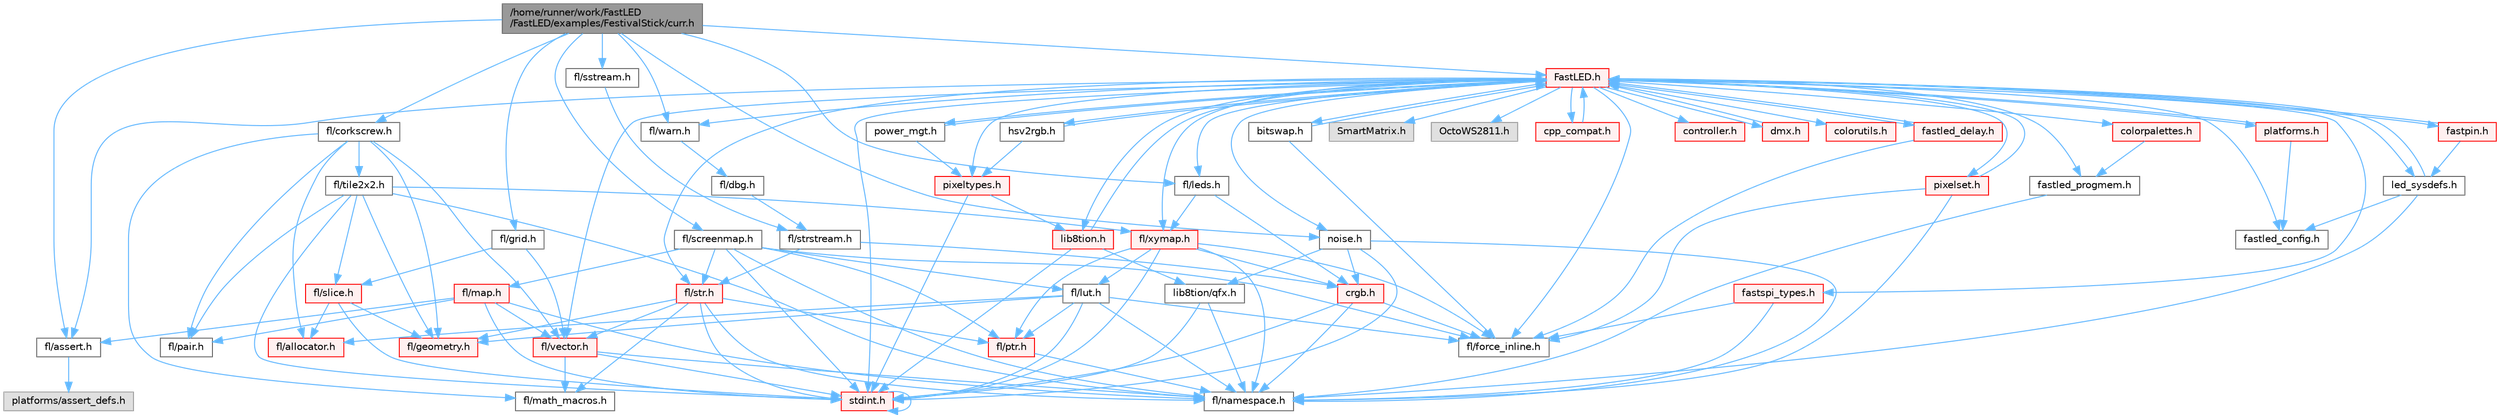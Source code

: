 digraph "/home/runner/work/FastLED/FastLED/examples/FestivalStick/curr.h"
{
 // INTERACTIVE_SVG=YES
 // LATEX_PDF_SIZE
  bgcolor="transparent";
  edge [fontname=Helvetica,fontsize=10,labelfontname=Helvetica,labelfontsize=10];
  node [fontname=Helvetica,fontsize=10,shape=box,height=0.2,width=0.4];
  Node1 [id="Node000001",label="/home/runner/work/FastLED\l/FastLED/examples/FestivalStick/curr.h",height=0.2,width=0.4,color="gray40", fillcolor="grey60", style="filled", fontcolor="black",tooltip=" "];
  Node1 -> Node2 [id="edge1_Node000001_Node000002",color="steelblue1",style="solid",tooltip=" "];
  Node2 [id="Node000002",label="fl/assert.h",height=0.2,width=0.4,color="grey40", fillcolor="white", style="filled",URL="$dc/da7/assert_8h.html",tooltip=" "];
  Node2 -> Node3 [id="edge2_Node000002_Node000003",color="steelblue1",style="solid",tooltip=" "];
  Node3 [id="Node000003",label="platforms/assert_defs.h",height=0.2,width=0.4,color="grey60", fillcolor="#E0E0E0", style="filled",tooltip=" "];
  Node1 -> Node4 [id="edge3_Node000001_Node000004",color="steelblue1",style="solid",tooltip=" "];
  Node4 [id="Node000004",label="fl/corkscrew.h",height=0.2,width=0.4,color="grey40", fillcolor="white", style="filled",URL="$d1/dd4/src_2fl_2corkscrew_8h.html",tooltip="Corkscrew projection utilities."];
  Node4 -> Node5 [id="edge4_Node000004_Node000005",color="steelblue1",style="solid",tooltip=" "];
  Node5 [id="Node000005",label="fl/allocator.h",height=0.2,width=0.4,color="red", fillcolor="#FFF0F0", style="filled",URL="$da/da9/allocator_8h.html",tooltip=" "];
  Node4 -> Node11 [id="edge5_Node000004_Node000011",color="steelblue1",style="solid",tooltip=" "];
  Node11 [id="Node000011",label="fl/geometry.h",height=0.2,width=0.4,color="red", fillcolor="#FFF0F0", style="filled",URL="$d4/d67/geometry_8h.html",tooltip=" "];
  Node4 -> Node16 [id="edge6_Node000004_Node000016",color="steelblue1",style="solid",tooltip=" "];
  Node16 [id="Node000016",label="fl/math_macros.h",height=0.2,width=0.4,color="grey40", fillcolor="white", style="filled",URL="$d8/db8/math__macros_8h.html",tooltip=" "];
  Node4 -> Node28 [id="edge7_Node000004_Node000028",color="steelblue1",style="solid",tooltip=" "];
  Node28 [id="Node000028",label="fl/pair.h",height=0.2,width=0.4,color="grey40", fillcolor="white", style="filled",URL="$d3/d41/pair_8h.html",tooltip=" "];
  Node4 -> Node29 [id="edge8_Node000004_Node000029",color="steelblue1",style="solid",tooltip=" "];
  Node29 [id="Node000029",label="fl/tile2x2.h",height=0.2,width=0.4,color="grey40", fillcolor="white", style="filled",URL="$d2/db4/tile2x2_8h.html",tooltip=" "];
  Node29 -> Node10 [id="edge9_Node000029_Node000010",color="steelblue1",style="solid",tooltip=" "];
  Node10 [id="Node000010",label="stdint.h",height=0.2,width=0.4,color="red", fillcolor="#FFF0F0", style="filled",URL="$df/dd8/stdint_8h.html",tooltip=" "];
  Node10 -> Node10 [id="edge10_Node000010_Node000010",color="steelblue1",style="solid",tooltip=" "];
  Node29 -> Node11 [id="edge11_Node000029_Node000011",color="steelblue1",style="solid",tooltip=" "];
  Node29 -> Node17 [id="edge12_Node000029_Node000017",color="steelblue1",style="solid",tooltip=" "];
  Node17 [id="Node000017",label="fl/namespace.h",height=0.2,width=0.4,color="grey40", fillcolor="white", style="filled",URL="$df/d2a/namespace_8h.html",tooltip="Implements the FastLED namespace macros."];
  Node29 -> Node28 [id="edge13_Node000029_Node000028",color="steelblue1",style="solid",tooltip=" "];
  Node29 -> Node30 [id="edge14_Node000029_Node000030",color="steelblue1",style="solid",tooltip=" "];
  Node30 [id="Node000030",label="fl/slice.h",height=0.2,width=0.4,color="red", fillcolor="#FFF0F0", style="filled",URL="$d0/d48/slice_8h.html",tooltip=" "];
  Node30 -> Node10 [id="edge15_Node000030_Node000010",color="steelblue1",style="solid",tooltip=" "];
  Node30 -> Node11 [id="edge16_Node000030_Node000011",color="steelblue1",style="solid",tooltip=" "];
  Node30 -> Node5 [id="edge17_Node000030_Node000005",color="steelblue1",style="solid",tooltip=" "];
  Node29 -> Node31 [id="edge18_Node000029_Node000031",color="steelblue1",style="solid",tooltip=" "];
  Node31 [id="Node000031",label="fl/xymap.h",height=0.2,width=0.4,color="red", fillcolor="#FFF0F0", style="filled",URL="$da/d61/xymap_8h.html",tooltip=" "];
  Node31 -> Node10 [id="edge19_Node000031_Node000010",color="steelblue1",style="solid",tooltip=" "];
  Node31 -> Node32 [id="edge20_Node000031_Node000032",color="steelblue1",style="solid",tooltip=" "];
  Node32 [id="Node000032",label="crgb.h",height=0.2,width=0.4,color="red", fillcolor="#FFF0F0", style="filled",URL="$db/dd1/crgb_8h.html",tooltip="Defines the red, green, and blue (RGB) pixel struct."];
  Node32 -> Node10 [id="edge21_Node000032_Node000010",color="steelblue1",style="solid",tooltip=" "];
  Node32 -> Node17 [id="edge22_Node000032_Node000017",color="steelblue1",style="solid",tooltip=" "];
  Node32 -> Node14 [id="edge23_Node000032_Node000014",color="steelblue1",style="solid",tooltip=" "];
  Node14 [id="Node000014",label="fl/force_inline.h",height=0.2,width=0.4,color="grey40", fillcolor="white", style="filled",URL="$d4/d64/force__inline_8h.html",tooltip=" "];
  Node31 -> Node14 [id="edge24_Node000031_Node000014",color="steelblue1",style="solid",tooltip=" "];
  Node31 -> Node36 [id="edge25_Node000031_Node000036",color="steelblue1",style="solid",tooltip=" "];
  Node36 [id="Node000036",label="fl/lut.h",height=0.2,width=0.4,color="grey40", fillcolor="white", style="filled",URL="$db/d54/lut_8h.html",tooltip=" "];
  Node36 -> Node5 [id="edge26_Node000036_Node000005",color="steelblue1",style="solid",tooltip=" "];
  Node36 -> Node14 [id="edge27_Node000036_Node000014",color="steelblue1",style="solid",tooltip=" "];
  Node36 -> Node18 [id="edge28_Node000036_Node000018",color="steelblue1",style="solid",tooltip=" "];
  Node18 [id="Node000018",label="fl/ptr.h",height=0.2,width=0.4,color="red", fillcolor="#FFF0F0", style="filled",URL="$dd/d98/ptr_8h.html",tooltip=" "];
  Node18 -> Node17 [id="edge29_Node000018_Node000017",color="steelblue1",style="solid",tooltip=" "];
  Node36 -> Node10 [id="edge30_Node000036_Node000010",color="steelblue1",style="solid",tooltip=" "];
  Node36 -> Node11 [id="edge31_Node000036_Node000011",color="steelblue1",style="solid",tooltip=" "];
  Node36 -> Node17 [id="edge32_Node000036_Node000017",color="steelblue1",style="solid",tooltip=" "];
  Node31 -> Node17 [id="edge33_Node000031_Node000017",color="steelblue1",style="solid",tooltip=" "];
  Node31 -> Node18 [id="edge34_Node000031_Node000018",color="steelblue1",style="solid",tooltip=" "];
  Node4 -> Node24 [id="edge35_Node000004_Node000024",color="steelblue1",style="solid",tooltip=" "];
  Node24 [id="Node000024",label="fl/vector.h",height=0.2,width=0.4,color="red", fillcolor="#FFF0F0", style="filled",URL="$d6/d68/vector_8h.html",tooltip=" "];
  Node24 -> Node10 [id="edge36_Node000024_Node000010",color="steelblue1",style="solid",tooltip=" "];
  Node24 -> Node16 [id="edge37_Node000024_Node000016",color="steelblue1",style="solid",tooltip=" "];
  Node24 -> Node17 [id="edge38_Node000024_Node000017",color="steelblue1",style="solid",tooltip=" "];
  Node1 -> Node38 [id="edge39_Node000001_Node000038",color="steelblue1",style="solid",tooltip=" "];
  Node38 [id="Node000038",label="fl/grid.h",height=0.2,width=0.4,color="grey40", fillcolor="white", style="filled",URL="$da/d15/grid_8h.html",tooltip=" "];
  Node38 -> Node30 [id="edge40_Node000038_Node000030",color="steelblue1",style="solid",tooltip=" "];
  Node38 -> Node24 [id="edge41_Node000038_Node000024",color="steelblue1",style="solid",tooltip=" "];
  Node1 -> Node39 [id="edge42_Node000001_Node000039",color="steelblue1",style="solid",tooltip=" "];
  Node39 [id="Node000039",label="fl/leds.h",height=0.2,width=0.4,color="grey40", fillcolor="white", style="filled",URL="$da/d78/leds_8h.html",tooltip=" "];
  Node39 -> Node32 [id="edge43_Node000039_Node000032",color="steelblue1",style="solid",tooltip=" "];
  Node39 -> Node31 [id="edge44_Node000039_Node000031",color="steelblue1",style="solid",tooltip=" "];
  Node1 -> Node40 [id="edge45_Node000001_Node000040",color="steelblue1",style="solid",tooltip=" "];
  Node40 [id="Node000040",label="fl/screenmap.h",height=0.2,width=0.4,color="grey40", fillcolor="white", style="filled",URL="$d7/d97/screenmap_8h.html",tooltip=" "];
  Node40 -> Node10 [id="edge46_Node000040_Node000010",color="steelblue1",style="solid",tooltip=" "];
  Node40 -> Node14 [id="edge47_Node000040_Node000014",color="steelblue1",style="solid",tooltip=" "];
  Node40 -> Node36 [id="edge48_Node000040_Node000036",color="steelblue1",style="solid",tooltip=" "];
  Node40 -> Node18 [id="edge49_Node000040_Node000018",color="steelblue1",style="solid",tooltip=" "];
  Node40 -> Node41 [id="edge50_Node000040_Node000041",color="steelblue1",style="solid",tooltip=" "];
  Node41 [id="Node000041",label="fl/map.h",height=0.2,width=0.4,color="red", fillcolor="#FFF0F0", style="filled",URL="$dc/db7/map_8h.html",tooltip=" "];
  Node41 -> Node10 [id="edge51_Node000041_Node000010",color="steelblue1",style="solid",tooltip=" "];
  Node41 -> Node2 [id="edge52_Node000041_Node000002",color="steelblue1",style="solid",tooltip=" "];
  Node41 -> Node17 [id="edge53_Node000041_Node000017",color="steelblue1",style="solid",tooltip=" "];
  Node41 -> Node28 [id="edge54_Node000041_Node000028",color="steelblue1",style="solid",tooltip=" "];
  Node41 -> Node24 [id="edge55_Node000041_Node000024",color="steelblue1",style="solid",tooltip=" "];
  Node40 -> Node17 [id="edge56_Node000040_Node000017",color="steelblue1",style="solid",tooltip=" "];
  Node40 -> Node9 [id="edge57_Node000040_Node000009",color="steelblue1",style="solid",tooltip=" "];
  Node9 [id="Node000009",label="fl/str.h",height=0.2,width=0.4,color="red", fillcolor="#FFF0F0", style="filled",URL="$d1/d93/str_8h.html",tooltip=" "];
  Node9 -> Node10 [id="edge58_Node000009_Node000010",color="steelblue1",style="solid",tooltip=" "];
  Node9 -> Node11 [id="edge59_Node000009_Node000011",color="steelblue1",style="solid",tooltip=" "];
  Node9 -> Node16 [id="edge60_Node000009_Node000016",color="steelblue1",style="solid",tooltip=" "];
  Node9 -> Node17 [id="edge61_Node000009_Node000017",color="steelblue1",style="solid",tooltip=" "];
  Node9 -> Node18 [id="edge62_Node000009_Node000018",color="steelblue1",style="solid",tooltip=" "];
  Node9 -> Node24 [id="edge63_Node000009_Node000024",color="steelblue1",style="solid",tooltip=" "];
  Node1 -> Node42 [id="edge64_Node000001_Node000042",color="steelblue1",style="solid",tooltip=" "];
  Node42 [id="Node000042",label="fl/sstream.h",height=0.2,width=0.4,color="grey40", fillcolor="white", style="filled",URL="$da/da4/sstream_8h.html",tooltip=" "];
  Node42 -> Node43 [id="edge65_Node000042_Node000043",color="steelblue1",style="solid",tooltip=" "];
  Node43 [id="Node000043",label="fl/strstream.h",height=0.2,width=0.4,color="grey40", fillcolor="white", style="filled",URL="$d8/d00/strstream_8h.html",tooltip=" "];
  Node43 -> Node32 [id="edge66_Node000043_Node000032",color="steelblue1",style="solid",tooltip=" "];
  Node43 -> Node9 [id="edge67_Node000043_Node000009",color="steelblue1",style="solid",tooltip=" "];
  Node1 -> Node44 [id="edge68_Node000001_Node000044",color="steelblue1",style="solid",tooltip=" "];
  Node44 [id="Node000044",label="fl/warn.h",height=0.2,width=0.4,color="grey40", fillcolor="white", style="filled",URL="$de/d77/warn_8h.html",tooltip=" "];
  Node44 -> Node45 [id="edge69_Node000044_Node000045",color="steelblue1",style="solid",tooltip=" "];
  Node45 [id="Node000045",label="fl/dbg.h",height=0.2,width=0.4,color="grey40", fillcolor="white", style="filled",URL="$d6/d01/dbg_8h.html",tooltip=" "];
  Node45 -> Node43 [id="edge70_Node000045_Node000043",color="steelblue1",style="solid",tooltip=" "];
  Node1 -> Node46 [id="edge71_Node000001_Node000046",color="steelblue1",style="solid",tooltip=" "];
  Node46 [id="Node000046",label="noise.h",height=0.2,width=0.4,color="grey40", fillcolor="white", style="filled",URL="$d1/d31/noise_8h.html",tooltip="Functions to generate and fill arrays with noise."];
  Node46 -> Node10 [id="edge72_Node000046_Node000010",color="steelblue1",style="solid",tooltip=" "];
  Node46 -> Node32 [id="edge73_Node000046_Node000032",color="steelblue1",style="solid",tooltip=" "];
  Node46 -> Node17 [id="edge74_Node000046_Node000017",color="steelblue1",style="solid",tooltip=" "];
  Node46 -> Node47 [id="edge75_Node000046_Node000047",color="steelblue1",style="solid",tooltip=" "];
  Node47 [id="Node000047",label="lib8tion/qfx.h",height=0.2,width=0.4,color="grey40", fillcolor="white", style="filled",URL="$d2/d19/qfx_8h.html",tooltip=" "];
  Node47 -> Node10 [id="edge76_Node000047_Node000010",color="steelblue1",style="solid",tooltip=" "];
  Node47 -> Node17 [id="edge77_Node000047_Node000017",color="steelblue1",style="solid",tooltip=" "];
  Node1 -> Node48 [id="edge78_Node000001_Node000048",color="steelblue1",style="solid",tooltip=" "];
  Node48 [id="Node000048",label="FastLED.h",height=0.2,width=0.4,color="red", fillcolor="#FFF0F0", style="filled",URL="$db/d97/_fast_l_e_d_8h.html",tooltip="central include file for FastLED, defines the CFastLED class/object"];
  Node48 -> Node10 [id="edge79_Node000048_Node000010",color="steelblue1",style="solid",tooltip=" "];
  Node48 -> Node49 [id="edge80_Node000048_Node000049",color="steelblue1",style="solid",tooltip=" "];
  Node49 [id="Node000049",label="SmartMatrix.h",height=0.2,width=0.4,color="grey60", fillcolor="#E0E0E0", style="filled",tooltip=" "];
  Node48 -> Node50 [id="edge81_Node000048_Node000050",color="steelblue1",style="solid",tooltip=" "];
  Node50 [id="Node000050",label="OctoWS2811.h",height=0.2,width=0.4,color="grey60", fillcolor="#E0E0E0", style="filled",tooltip=" "];
  Node48 -> Node14 [id="edge82_Node000048_Node000014",color="steelblue1",style="solid",tooltip=" "];
  Node48 -> Node51 [id="edge83_Node000048_Node000051",color="steelblue1",style="solid",tooltip=" "];
  Node51 [id="Node000051",label="cpp_compat.h",height=0.2,width=0.4,color="red", fillcolor="#FFF0F0", style="filled",URL="$d9/d13/cpp__compat_8h.html",tooltip="Compatibility functions based on C++ version."];
  Node51 -> Node48 [id="edge84_Node000051_Node000048",color="steelblue1",style="solid",tooltip=" "];
  Node48 -> Node53 [id="edge85_Node000048_Node000053",color="steelblue1",style="solid",tooltip=" "];
  Node53 [id="Node000053",label="fastled_config.h",height=0.2,width=0.4,color="grey40", fillcolor="white", style="filled",URL="$d5/d11/fastled__config_8h.html",tooltip="Contains definitions that can be used to configure FastLED at compile time."];
  Node48 -> Node54 [id="edge86_Node000048_Node000054",color="steelblue1",style="solid",tooltip=" "];
  Node54 [id="Node000054",label="led_sysdefs.h",height=0.2,width=0.4,color="grey40", fillcolor="white", style="filled",URL="$d9/d3e/led__sysdefs_8h.html",tooltip="Determines which platform system definitions to include."];
  Node54 -> Node48 [id="edge87_Node000054_Node000048",color="steelblue1",style="solid",tooltip=" "];
  Node54 -> Node53 [id="edge88_Node000054_Node000053",color="steelblue1",style="solid",tooltip=" "];
  Node54 -> Node17 [id="edge89_Node000054_Node000017",color="steelblue1",style="solid",tooltip=" "];
  Node48 -> Node55 [id="edge90_Node000048_Node000055",color="steelblue1",style="solid",tooltip=" "];
  Node55 [id="Node000055",label="fastled_delay.h",height=0.2,width=0.4,color="red", fillcolor="#FFF0F0", style="filled",URL="$d0/da8/fastled__delay_8h.html",tooltip="Utility functions and classes for managing delay cycles."];
  Node55 -> Node48 [id="edge91_Node000055_Node000048",color="steelblue1",style="solid",tooltip=" "];
  Node55 -> Node14 [id="edge92_Node000055_Node000014",color="steelblue1",style="solid",tooltip=" "];
  Node48 -> Node57 [id="edge93_Node000048_Node000057",color="steelblue1",style="solid",tooltip=" "];
  Node57 [id="Node000057",label="bitswap.h",height=0.2,width=0.4,color="grey40", fillcolor="white", style="filled",URL="$de/ded/bitswap_8h.html",tooltip="Functions for doing a rotation of bits/bytes used by parallel output."];
  Node57 -> Node48 [id="edge94_Node000057_Node000048",color="steelblue1",style="solid",tooltip=" "];
  Node57 -> Node14 [id="edge95_Node000057_Node000014",color="steelblue1",style="solid",tooltip=" "];
  Node48 -> Node58 [id="edge96_Node000048_Node000058",color="steelblue1",style="solid",tooltip=" "];
  Node58 [id="Node000058",label="controller.h",height=0.2,width=0.4,color="red", fillcolor="#FFF0F0", style="filled",URL="$d2/dd9/controller_8h.html",tooltip="deprecated: base definitions used by led controllers for writing out led data"];
  Node48 -> Node80 [id="edge97_Node000048_Node000080",color="steelblue1",style="solid",tooltip=" "];
  Node80 [id="Node000080",label="fastpin.h",height=0.2,width=0.4,color="red", fillcolor="#FFF0F0", style="filled",URL="$db/d65/fastpin_8h.html",tooltip="Class base definitions for defining fast pin access."];
  Node80 -> Node48 [id="edge98_Node000080_Node000048",color="steelblue1",style="solid",tooltip=" "];
  Node80 -> Node54 [id="edge99_Node000080_Node000054",color="steelblue1",style="solid",tooltip=" "];
  Node48 -> Node81 [id="edge100_Node000048_Node000081",color="steelblue1",style="solid",tooltip=" "];
  Node81 [id="Node000081",label="fastspi_types.h",height=0.2,width=0.4,color="red", fillcolor="#FFF0F0", style="filled",URL="$d2/ddb/fastspi__types_8h.html",tooltip="Data types and constants used by SPI interfaces."];
  Node81 -> Node14 [id="edge101_Node000081_Node000014",color="steelblue1",style="solid",tooltip=" "];
  Node81 -> Node17 [id="edge102_Node000081_Node000017",color="steelblue1",style="solid",tooltip=" "];
  Node48 -> Node82 [id="edge103_Node000048_Node000082",color="steelblue1",style="solid",tooltip=" "];
  Node82 [id="Node000082",label="dmx.h",height=0.2,width=0.4,color="red", fillcolor="#FFF0F0", style="filled",URL="$d3/de1/dmx_8h.html",tooltip="Defines the DMX512-based LED controllers."];
  Node82 -> Node48 [id="edge104_Node000082_Node000048",color="steelblue1",style="solid",tooltip=" "];
  Node48 -> Node85 [id="edge105_Node000048_Node000085",color="steelblue1",style="solid",tooltip=" "];
  Node85 [id="Node000085",label="platforms.h",height=0.2,width=0.4,color="red", fillcolor="#FFF0F0", style="filled",URL="$da/dc9/platforms_8h.html",tooltip="Determines which platforms headers to include."];
  Node85 -> Node48 [id="edge106_Node000085_Node000048",color="steelblue1",style="solid",tooltip=" "];
  Node85 -> Node53 [id="edge107_Node000085_Node000053",color="steelblue1",style="solid",tooltip=" "];
  Node48 -> Node87 [id="edge108_Node000048_Node000087",color="steelblue1",style="solid",tooltip=" "];
  Node87 [id="Node000087",label="fastled_progmem.h",height=0.2,width=0.4,color="grey40", fillcolor="white", style="filled",URL="$df/dab/fastled__progmem_8h.html",tooltip="Wrapper definitions to allow seamless use of PROGMEM in environments that have it."];
  Node87 -> Node17 [id="edge109_Node000087_Node000017",color="steelblue1",style="solid",tooltip=" "];
  Node48 -> Node61 [id="edge110_Node000048_Node000061",color="steelblue1",style="solid",tooltip=" "];
  Node61 [id="Node000061",label="lib8tion.h",height=0.2,width=0.4,color="red", fillcolor="#FFF0F0", style="filled",URL="$df/da5/lib8tion_8h.html",tooltip="Fast, efficient 8-bit math functions specifically designed for high-performance LED programming."];
  Node61 -> Node48 [id="edge111_Node000061_Node000048",color="steelblue1",style="solid",tooltip=" "];
  Node61 -> Node10 [id="edge112_Node000061_Node000010",color="steelblue1",style="solid",tooltip=" "];
  Node61 -> Node47 [id="edge113_Node000061_Node000047",color="steelblue1",style="solid",tooltip=" "];
  Node48 -> Node60 [id="edge114_Node000048_Node000060",color="steelblue1",style="solid",tooltip=" "];
  Node60 [id="Node000060",label="pixeltypes.h",height=0.2,width=0.4,color="red", fillcolor="#FFF0F0", style="filled",URL="$d2/dba/pixeltypes_8h.html",tooltip="Includes defintions for RGB and HSV pixels."];
  Node60 -> Node10 [id="edge115_Node000060_Node000010",color="steelblue1",style="solid",tooltip=" "];
  Node60 -> Node61 [id="edge116_Node000060_Node000061",color="steelblue1",style="solid",tooltip=" "];
  Node48 -> Node88 [id="edge117_Node000048_Node000088",color="steelblue1",style="solid",tooltip=" "];
  Node88 [id="Node000088",label="hsv2rgb.h",height=0.2,width=0.4,color="grey40", fillcolor="white", style="filled",URL="$de/d9a/hsv2rgb_8h.html",tooltip="Functions to convert from the HSV colorspace to the RGB colorspace."];
  Node88 -> Node48 [id="edge118_Node000088_Node000048",color="steelblue1",style="solid",tooltip=" "];
  Node88 -> Node60 [id="edge119_Node000088_Node000060",color="steelblue1",style="solid",tooltip=" "];
  Node48 -> Node89 [id="edge120_Node000048_Node000089",color="steelblue1",style="solid",tooltip=" "];
  Node89 [id="Node000089",label="colorutils.h",height=0.2,width=0.4,color="red", fillcolor="#FFF0F0", style="filled",URL="$d1/dfb/colorutils_8h.html",tooltip=" "];
  Node48 -> Node94 [id="edge121_Node000048_Node000094",color="steelblue1",style="solid",tooltip=" "];
  Node94 [id="Node000094",label="pixelset.h",height=0.2,width=0.4,color="red", fillcolor="#FFF0F0", style="filled",URL="$d4/d46/pixelset_8h.html",tooltip="Declares classes for managing logical groups of LEDs."];
  Node94 -> Node14 [id="edge122_Node000094_Node000014",color="steelblue1",style="solid",tooltip=" "];
  Node94 -> Node17 [id="edge123_Node000094_Node000017",color="steelblue1",style="solid",tooltip=" "];
  Node94 -> Node48 [id="edge124_Node000094_Node000048",color="steelblue1",style="solid",tooltip=" "];
  Node48 -> Node95 [id="edge125_Node000048_Node000095",color="steelblue1",style="solid",tooltip=" "];
  Node95 [id="Node000095",label="colorpalettes.h",height=0.2,width=0.4,color="red", fillcolor="#FFF0F0", style="filled",URL="$dc/dcc/colorpalettes_8h.html",tooltip="Declarations for the predefined color palettes supplied by FastLED."];
  Node95 -> Node87 [id="edge126_Node000095_Node000087",color="steelblue1",style="solid",tooltip=" "];
  Node48 -> Node46 [id="edge127_Node000048_Node000046",color="steelblue1",style="solid",tooltip=" "];
  Node48 -> Node96 [id="edge128_Node000048_Node000096",color="steelblue1",style="solid",tooltip=" "];
  Node96 [id="Node000096",label="power_mgt.h",height=0.2,width=0.4,color="grey40", fillcolor="white", style="filled",URL="$dc/d5b/power__mgt_8h.html",tooltip="Functions to limit the power used by FastLED."];
  Node96 -> Node48 [id="edge129_Node000096_Node000048",color="steelblue1",style="solid",tooltip=" "];
  Node96 -> Node60 [id="edge130_Node000096_Node000060",color="steelblue1",style="solid",tooltip=" "];
  Node48 -> Node39 [id="edge131_Node000048_Node000039",color="steelblue1",style="solid",tooltip=" "];
  Node48 -> Node9 [id="edge132_Node000048_Node000009",color="steelblue1",style="solid",tooltip=" "];
  Node48 -> Node31 [id="edge133_Node000048_Node000031",color="steelblue1",style="solid",tooltip=" "];
  Node48 -> Node44 [id="edge134_Node000048_Node000044",color="steelblue1",style="solid",tooltip=" "];
  Node48 -> Node2 [id="edge135_Node000048_Node000002",color="steelblue1",style="solid",tooltip=" "];
  Node48 -> Node24 [id="edge136_Node000048_Node000024",color="steelblue1",style="solid",tooltip=" "];
}
